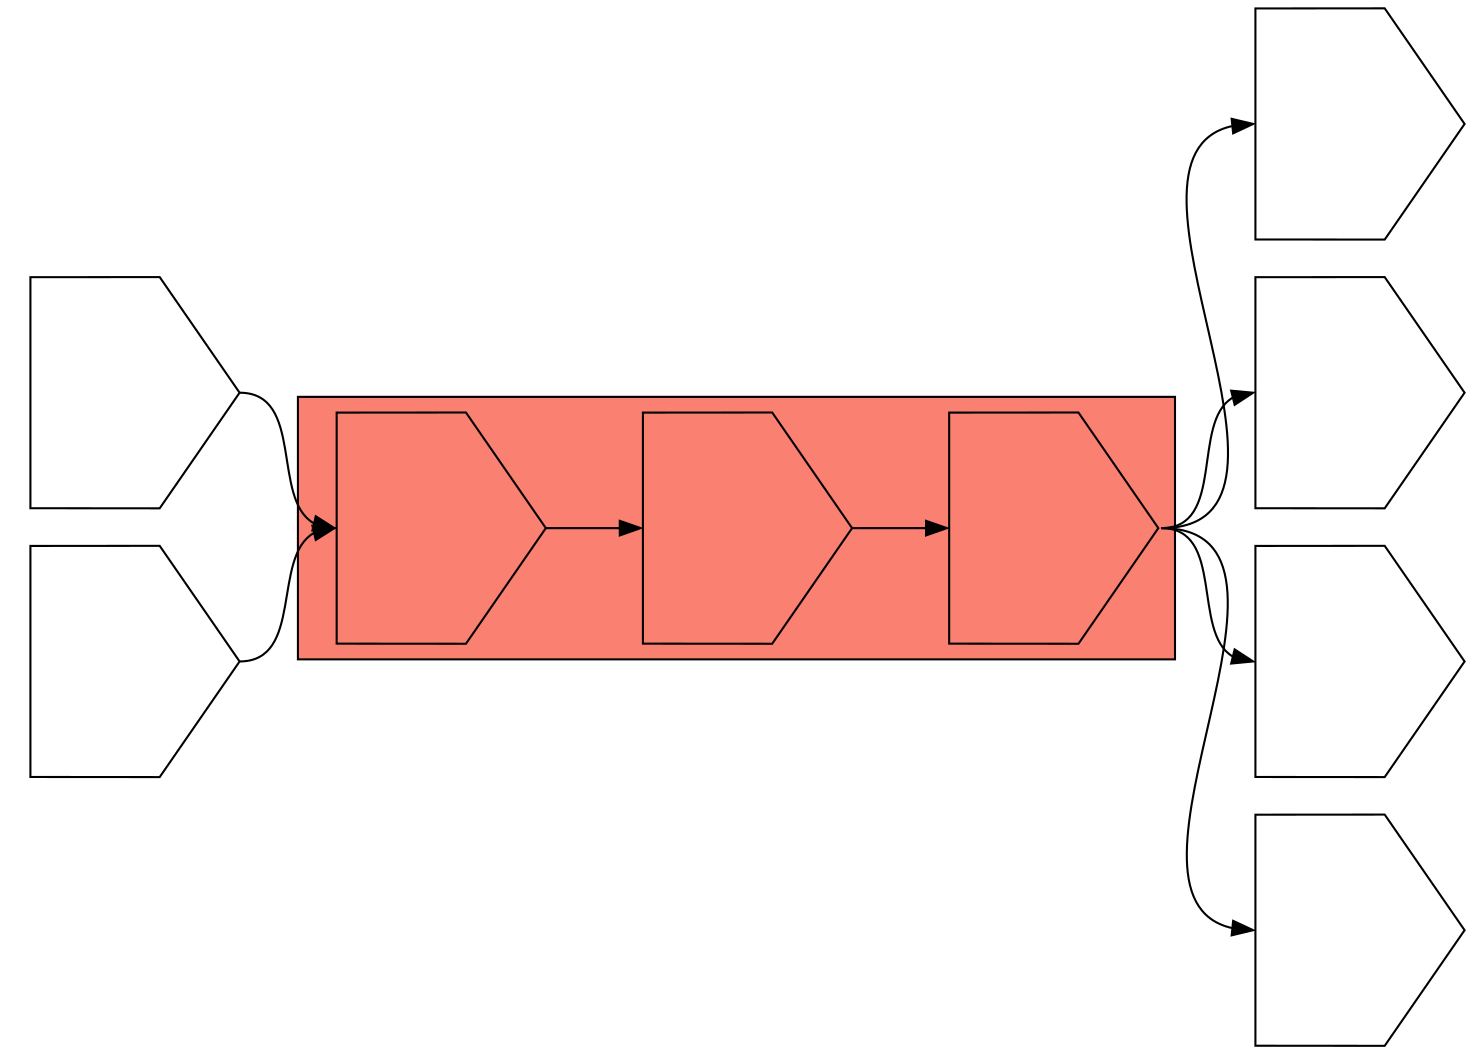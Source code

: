 digraph asm {
	rotate=90;
	edge [headport=n,tailport=s];
subgraph cluster_C3_4_5 {
	3 [label="",height=1.53571,width=1.53571,shape=invhouse];
	4 [label="",height=1.53571,width=1.53571,shape=invhouse];
	5 [label="",height=1.53571,width=1.53571,shape=invhouse];
	style=filled;
	fillcolor=salmon;
}
	6 [label="",height=1.53571,width=1.53571,shape=invhouse];
	7 [label="",height=1.53571,width=1.53571,shape=invhouse];
	8 [label="",height=1.53571,width=1.53571,shape=invhouse];
	9 [label="",height=1.53571,width=1.53571,shape=invhouse];
	1 [label="",height=1.53571,width=1.53571,shape=invhouse];
	2 [label="",height=1.53571,width=1.53571,shape=invhouse];
	3 -> 4
	4 -> 5
	5 -> 6
	5 -> 7
	5 -> 8
	5 -> 9
	1 -> 3
	2 -> 3
}